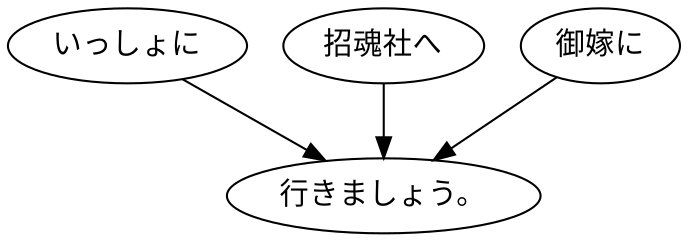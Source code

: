 digraph graph7015 {
	node0 [label="いっしょに"];
	node1 [label="招魂社へ"];
	node2 [label="御嫁に"];
	node3 [label="行きましょう。"];
	node0 -> node3;
	node1 -> node3;
	node2 -> node3;
}
